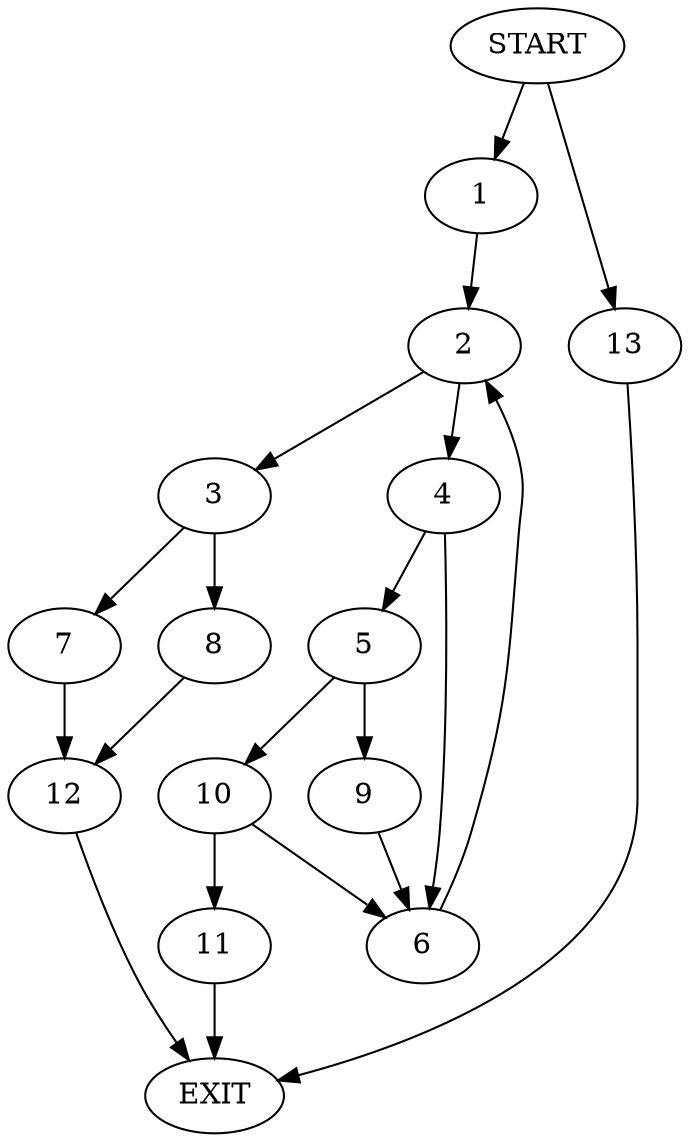 digraph {
0 [label="START"]
14 [label="EXIT"]
0 -> 1
1 -> 2
2 -> 3
2 -> 4
4 -> 5
4 -> 6
3 -> 7
3 -> 8
6 -> 2
5 -> 9
5 -> 10
10 -> 11
10 -> 6
9 -> 6
11 -> 14
7 -> 12
8 -> 12
12 -> 14
0 -> 13
13 -> 14
}
